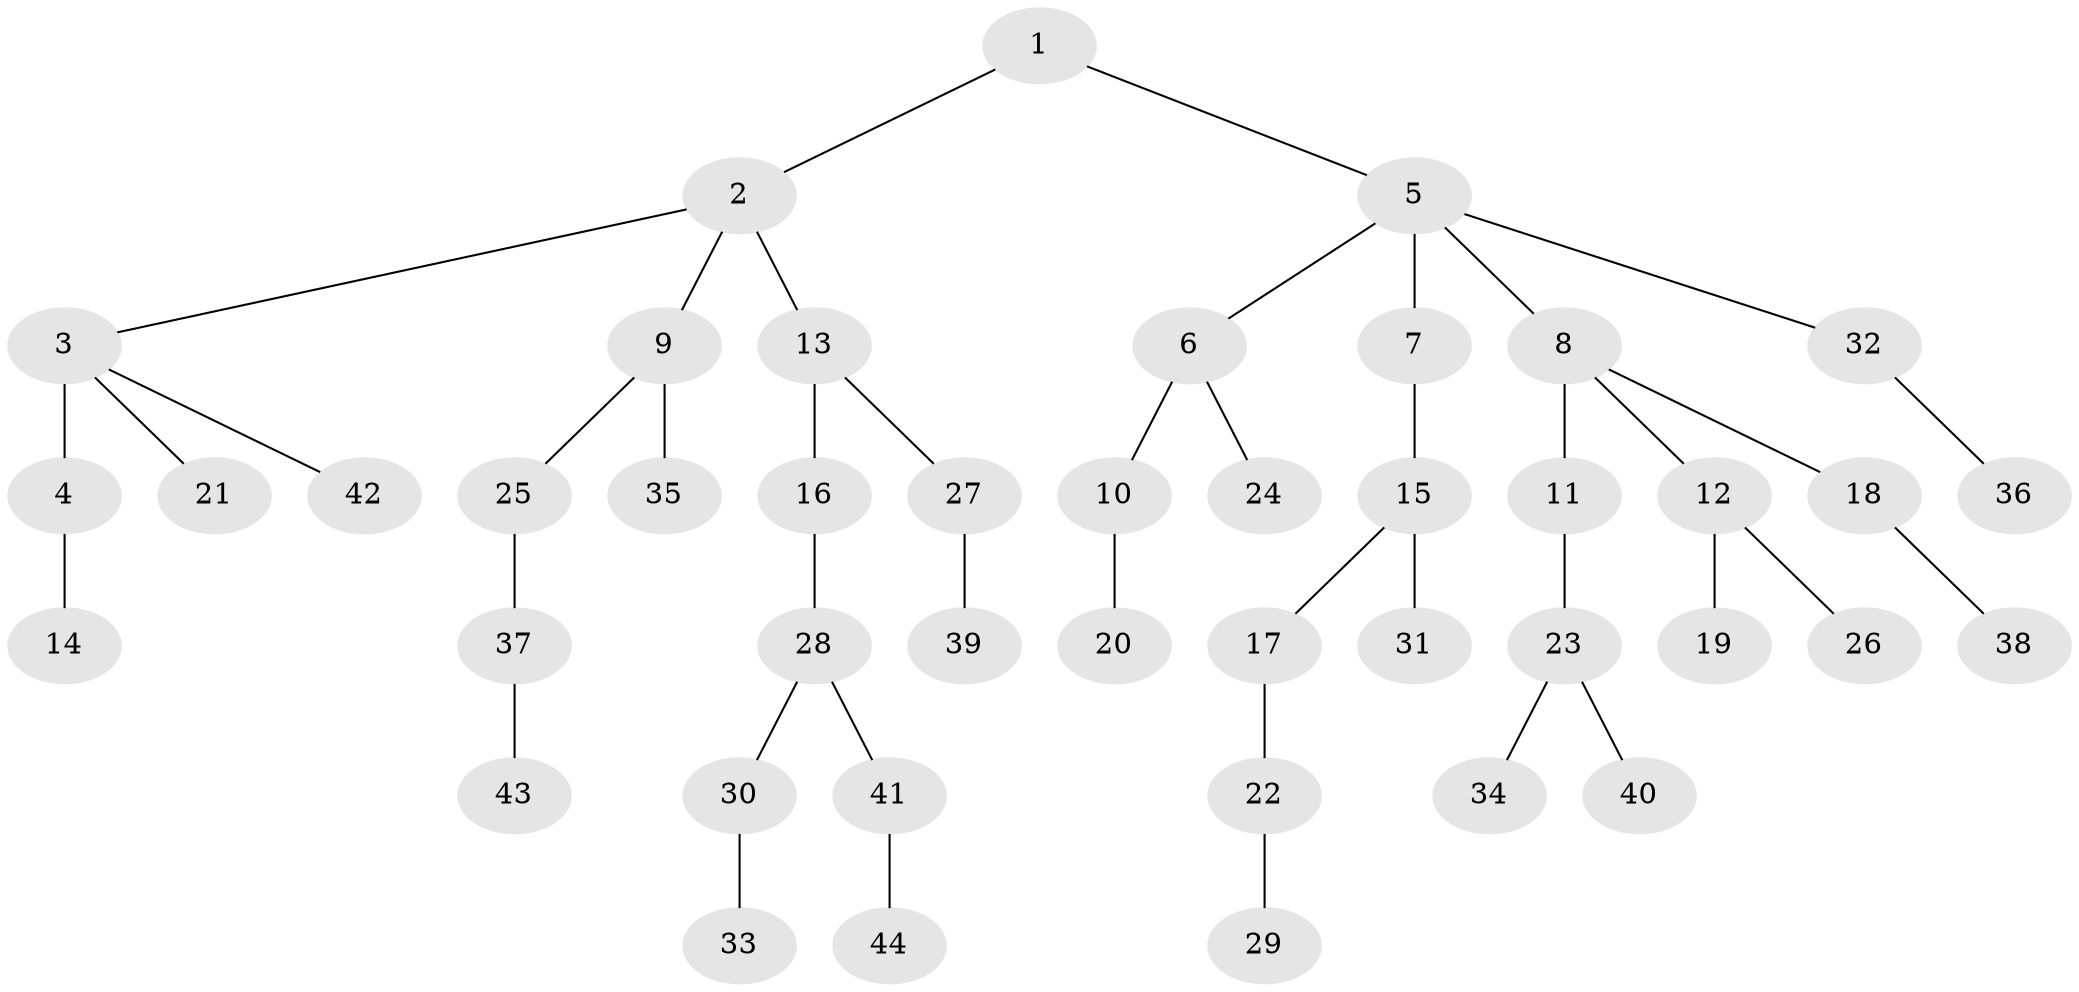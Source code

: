 // original degree distribution, {4: 0.07272727272727272, 6: 0.03636363636363636, 8: 0.00909090909090909, 2: 0.3, 3: 0.07272727272727272, 1: 0.4909090909090909, 5: 0.01818181818181818}
// Generated by graph-tools (version 1.1) at 2025/51/03/04/25 22:51:42]
// undirected, 44 vertices, 43 edges
graph export_dot {
  node [color=gray90,style=filled];
  1;
  2;
  3;
  4;
  5;
  6;
  7;
  8;
  9;
  10;
  11;
  12;
  13;
  14;
  15;
  16;
  17;
  18;
  19;
  20;
  21;
  22;
  23;
  24;
  25;
  26;
  27;
  28;
  29;
  30;
  31;
  32;
  33;
  34;
  35;
  36;
  37;
  38;
  39;
  40;
  41;
  42;
  43;
  44;
  1 -- 2 [weight=1.0];
  1 -- 5 [weight=1.0];
  2 -- 3 [weight=1.0];
  2 -- 9 [weight=1.0];
  2 -- 13 [weight=1.0];
  3 -- 4 [weight=4.0];
  3 -- 21 [weight=1.0];
  3 -- 42 [weight=1.0];
  4 -- 14 [weight=1.0];
  5 -- 6 [weight=1.0];
  5 -- 7 [weight=1.0];
  5 -- 8 [weight=1.0];
  5 -- 32 [weight=1.0];
  6 -- 10 [weight=2.0];
  6 -- 24 [weight=1.0];
  7 -- 15 [weight=1.0];
  8 -- 11 [weight=1.0];
  8 -- 12 [weight=1.0];
  8 -- 18 [weight=1.0];
  9 -- 25 [weight=1.0];
  9 -- 35 [weight=1.0];
  10 -- 20 [weight=1.0];
  11 -- 23 [weight=1.0];
  12 -- 19 [weight=1.0];
  12 -- 26 [weight=1.0];
  13 -- 16 [weight=1.0];
  13 -- 27 [weight=1.0];
  15 -- 17 [weight=1.0];
  15 -- 31 [weight=1.0];
  16 -- 28 [weight=1.0];
  17 -- 22 [weight=1.0];
  18 -- 38 [weight=1.0];
  22 -- 29 [weight=2.0];
  23 -- 34 [weight=1.0];
  23 -- 40 [weight=1.0];
  25 -- 37 [weight=1.0];
  27 -- 39 [weight=1.0];
  28 -- 30 [weight=1.0];
  28 -- 41 [weight=1.0];
  30 -- 33 [weight=1.0];
  32 -- 36 [weight=1.0];
  37 -- 43 [weight=1.0];
  41 -- 44 [weight=1.0];
}
